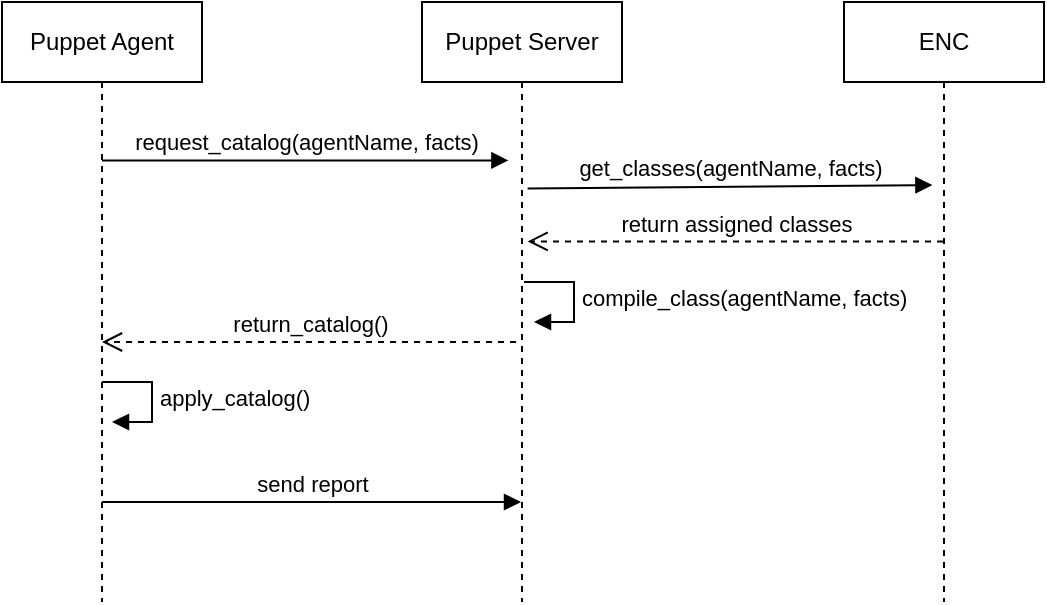 <mxfile version="12.9.8" type="github">
  <diagram id="EITwoPFxarBsgcE0EHbk" name="Page-1">
    <mxGraphModel dx="1550" dy="777" grid="1" gridSize="10" guides="1" tooltips="1" connect="1" arrows="1" fold="1" page="1" pageScale="1" pageWidth="850" pageHeight="1100" math="0" shadow="0">
      <root>
        <mxCell id="0" />
        <mxCell id="1" parent="0" />
        <mxCell id="7qRQQf7Irq2023hDqVth-5" value="Puppet Agent" style="shape=umlLifeline;perimeter=lifelinePerimeter;whiteSpace=wrap;html=1;container=1;collapsible=0;recursiveResize=0;outlineConnect=0;" parent="1" vertex="1">
          <mxGeometry x="81" y="400" width="100" height="300" as="geometry" />
        </mxCell>
        <mxCell id="7qRQQf7Irq2023hDqVth-6" value="Puppet Server" style="shape=umlLifeline;perimeter=lifelinePerimeter;whiteSpace=wrap;html=1;container=1;collapsible=0;recursiveResize=0;outlineConnect=0;" parent="1" vertex="1">
          <mxGeometry x="291" y="400" width="100" height="300" as="geometry" />
        </mxCell>
        <mxCell id="7qRQQf7Irq2023hDqVth-18" value="get_classes(agentName, facts)" style="endArrow=block;endFill=1;endSize=6;html=1;verticalAlign=bottom;entryX=0.02;entryY=0.05;entryDx=0;entryDy=0;entryPerimeter=0;exitX=0.528;exitY=0.311;exitDx=0;exitDy=0;exitPerimeter=0;" parent="7qRQQf7Irq2023hDqVth-6" edge="1" source="7qRQQf7Irq2023hDqVth-6">
          <mxGeometry width="100" relative="1" as="geometry">
            <mxPoint x="60" y="93" as="sourcePoint" />
            <mxPoint x="255.2" y="91.5" as="targetPoint" />
          </mxGeometry>
        </mxCell>
        <mxCell id="7qRQQf7Irq2023hDqVth-14" value="request_catalog(agentName, facts)" style="html=1;verticalAlign=bottom;endArrow=block;entryX=-0.38;entryY=-0.004;entryDx=0;entryDy=0;entryPerimeter=0;" parent="1" source="7qRQQf7Irq2023hDqVth-5" edge="1">
          <mxGeometry relative="1" as="geometry">
            <mxPoint x="268" y="481" as="sourcePoint" />
            <mxPoint x="334.2" y="479.24" as="targetPoint" />
          </mxGeometry>
        </mxCell>
        <mxCell id="7qRQQf7Irq2023hDqVth-16" value="ENC" style="shape=umlLifeline;perimeter=lifelinePerimeter;whiteSpace=wrap;html=1;container=1;collapsible=0;recursiveResize=0;outlineConnect=0;" parent="1" vertex="1">
          <mxGeometry x="502" y="400" width="100" height="300" as="geometry" />
        </mxCell>
        <mxCell id="7qRQQf7Irq2023hDqVth-21" value="return assigned classes" style="html=1;verticalAlign=bottom;endArrow=open;dashed=1;endSize=8;entryX=0.528;entryY=0.399;entryDx=0;entryDy=0;entryPerimeter=0;" parent="1" source="7qRQQf7Irq2023hDqVth-16" edge="1" target="7qRQQf7Irq2023hDqVth-6">
          <mxGeometry relative="1" as="geometry">
            <mxPoint x="501" y="520" as="sourcePoint" />
            <mxPoint x="351" y="520" as="targetPoint" />
          </mxGeometry>
        </mxCell>
        <mxCell id="7qRQQf7Irq2023hDqVth-23" value="compile_class(agentName, facts)" style="edgeStyle=orthogonalEdgeStyle;html=1;align=left;spacingLeft=2;endArrow=block;rounded=0;entryX=1;entryY=0;" parent="1" edge="1">
          <mxGeometry relative="1" as="geometry">
            <mxPoint x="342" y="540" as="sourcePoint" />
            <Array as="points">
              <mxPoint x="367" y="540" />
            </Array>
            <mxPoint x="347" y="560" as="targetPoint" />
          </mxGeometry>
        </mxCell>
        <mxCell id="7qRQQf7Irq2023hDqVth-15" value="return_catalog()" style="html=1;verticalAlign=bottom;endArrow=open;dashed=1;endSize=8;" parent="1" target="7qRQQf7Irq2023hDqVth-5" edge="1">
          <mxGeometry relative="1" as="geometry">
            <mxPoint x="191" y="660" as="targetPoint" />
            <Array as="points">
              <mxPoint x="281" y="570" />
            </Array>
            <mxPoint x="338" y="570" as="sourcePoint" />
          </mxGeometry>
        </mxCell>
        <mxCell id="UPg-XeYSXLeJ-q9pR0p9-1" value="apply_catalog()" style="edgeStyle=orthogonalEdgeStyle;html=1;align=left;spacingLeft=2;endArrow=block;rounded=0;entryX=1;entryY=0;" edge="1" parent="1">
          <mxGeometry relative="1" as="geometry">
            <mxPoint x="131" y="590" as="sourcePoint" />
            <Array as="points">
              <mxPoint x="156" y="590" />
            </Array>
            <mxPoint x="136" y="610" as="targetPoint" />
          </mxGeometry>
        </mxCell>
        <mxCell id="UPg-XeYSXLeJ-q9pR0p9-2" value="send report" style="endArrow=block;endFill=1;endSize=6;html=1;verticalAlign=bottom;" edge="1" parent="1" target="7qRQQf7Irq2023hDqVth-6">
          <mxGeometry width="100" relative="1" as="geometry">
            <mxPoint x="131" y="650" as="sourcePoint" />
            <mxPoint x="231" y="650" as="targetPoint" />
          </mxGeometry>
        </mxCell>
      </root>
    </mxGraphModel>
  </diagram>
</mxfile>
